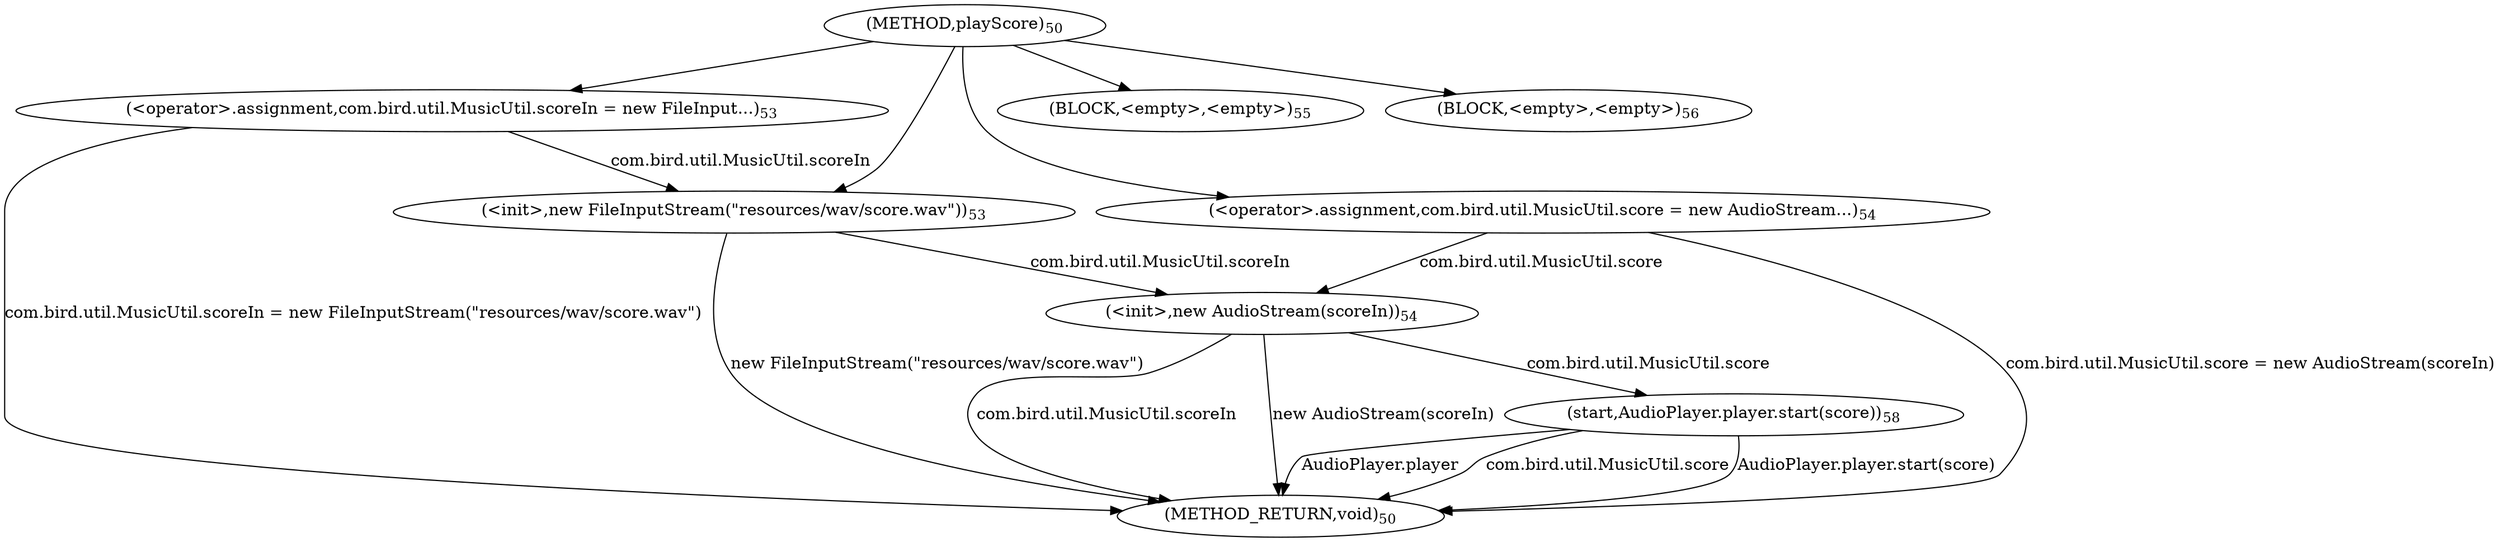 digraph "playScore" {  
"113" [label = <(METHOD,playScore)<SUB>50</SUB>> ]
"151" [label = <(METHOD_RETURN,void)<SUB>50</SUB>> ]
"142" [label = <(start,AudioPlayer.player.start(score))<SUB>58</SUB>> ]
"142" [label = <(start,AudioPlayer.player.start(score))<SUB>58</SUB>> ]
"142" [label = <(start,AudioPlayer.player.start(score))<SUB>58</SUB>> ]
"117" [label = <(&lt;operator&gt;.assignment,com.bird.util.MusicUtil.scoreIn = new FileInput...)<SUB>53</SUB>> ]
"122" [label = <(&lt;init&gt;,new FileInputStream(&quot;resources/wav/score.wav&quot;))<SUB>53</SUB>> ]
"127" [label = <(&lt;operator&gt;.assignment,com.bird.util.MusicUtil.score = new AudioStream...)<SUB>54</SUB>> ]
"132" [label = <(&lt;init&gt;,new AudioStream(scoreIn))<SUB>54</SUB>> ]
"140" [label = <(BLOCK,&lt;empty&gt;,&lt;empty&gt;)<SUB>55</SUB>> ]
"141" [label = <(BLOCK,&lt;empty&gt;,&lt;empty&gt;)<SUB>56</SUB>> ]
"117" [label = <(&lt;operator&gt;.assignment,com.bird.util.MusicUtil.scoreIn = new FileInput...)<SUB>53</SUB>> ]
"117" [label = <(&lt;operator&gt;.assignment,com.bird.util.MusicUtil.scoreIn = new FileInput...)<SUB>53</SUB>> ]
"122" [label = <(&lt;init&gt;,new FileInputStream(&quot;resources/wav/score.wav&quot;))<SUB>53</SUB>> ]
"122" [label = <(&lt;init&gt;,new FileInputStream(&quot;resources/wav/score.wav&quot;))<SUB>53</SUB>> ]
"127" [label = <(&lt;operator&gt;.assignment,com.bird.util.MusicUtil.score = new AudioStream...)<SUB>54</SUB>> ]
"127" [label = <(&lt;operator&gt;.assignment,com.bird.util.MusicUtil.score = new AudioStream...)<SUB>54</SUB>> ]
"132" [label = <(&lt;init&gt;,new AudioStream(scoreIn))<SUB>54</SUB>> ]
"132" [label = <(&lt;init&gt;,new AudioStream(scoreIn))<SUB>54</SUB>> ]
  "117" -> "151"  [ label = "com.bird.util.MusicUtil.scoreIn = new FileInputStream(&quot;resources/wav/score.wav&quot;)"] 
  "122" -> "151"  [ label = "new FileInputStream(&quot;resources/wav/score.wav&quot;)"] 
  "127" -> "151"  [ label = "com.bird.util.MusicUtil.score = new AudioStream(scoreIn)"] 
  "132" -> "151"  [ label = "com.bird.util.MusicUtil.scoreIn"] 
  "132" -> "151"  [ label = "new AudioStream(scoreIn)"] 
  "142" -> "151"  [ label = "AudioPlayer.player"] 
  "142" -> "151"  [ label = "com.bird.util.MusicUtil.score"] 
  "142" -> "151"  [ label = "AudioPlayer.player.start(score)"] 
  "132" -> "142"  [ label = "com.bird.util.MusicUtil.score"] 
  "113" -> "117" 
  "113" -> "127" 
  "113" -> "140" 
  "113" -> "141" 
  "117" -> "122"  [ label = "com.bird.util.MusicUtil.scoreIn"] 
  "113" -> "122" 
  "127" -> "132"  [ label = "com.bird.util.MusicUtil.score"] 
  "122" -> "132"  [ label = "com.bird.util.MusicUtil.scoreIn"] 
}
